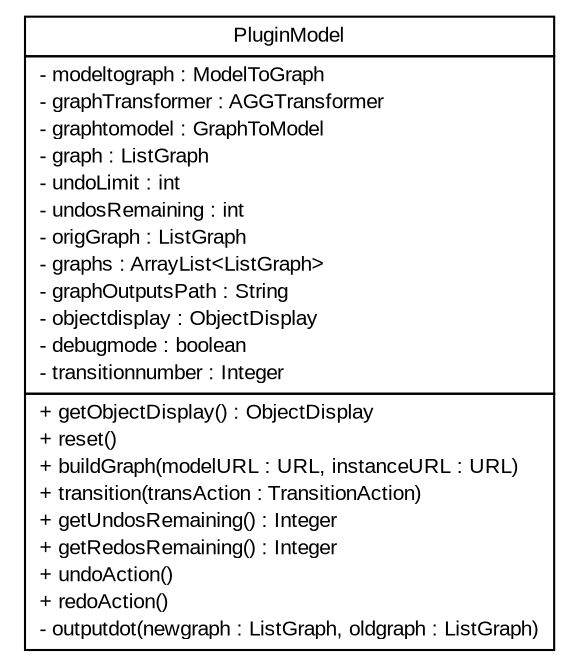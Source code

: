 #!/usr/local/bin/dot
#
# Class diagram 
# Generated by UMLGraph version 5.2 (http://www.umlgraph.org/)
#

digraph G {
	edge [fontname="arial",fontsize=10,labelfontname="arial",labelfontsize=10];
	node [fontname="arial",fontsize=10,shape=plaintext];
	nodesep=0.25;
	ranksep=0.5;
	// model.PluginModel
	c2395 [label=<<table title="model.PluginModel" border="0" cellborder="1" cellspacing="0" cellpadding="2" port="p" href="./PluginModel.html">
		<tr><td><table border="0" cellspacing="0" cellpadding="1">
<tr><td align="center" balign="center"> PluginModel </td></tr>
		</table></td></tr>
		<tr><td><table border="0" cellspacing="0" cellpadding="1">
<tr><td align="left" balign="left"> - modeltograph : ModelToGraph </td></tr>
<tr><td align="left" balign="left"> - graphTransformer : AGGTransformer </td></tr>
<tr><td align="left" balign="left"> - graphtomodel : GraphToModel </td></tr>
<tr><td align="left" balign="left"> - graph : ListGraph </td></tr>
<tr><td align="left" balign="left"> - undoLimit : int </td></tr>
<tr><td align="left" balign="left"> - undosRemaining : int </td></tr>
<tr><td align="left" balign="left"> - origGraph : ListGraph </td></tr>
<tr><td align="left" balign="left"> - graphs : ArrayList&lt;ListGraph&gt; </td></tr>
<tr><td align="left" balign="left"> - graphOutputsPath : String </td></tr>
<tr><td align="left" balign="left"> - objectdisplay : ObjectDisplay </td></tr>
<tr><td align="left" balign="left"> - debugmode : boolean </td></tr>
<tr><td align="left" balign="left"> - transitionnumber : Integer </td></tr>
		</table></td></tr>
		<tr><td><table border="0" cellspacing="0" cellpadding="1">
<tr><td align="left" balign="left"> + getObjectDisplay() : ObjectDisplay </td></tr>
<tr><td align="left" balign="left"> + reset() </td></tr>
<tr><td align="left" balign="left"> + buildGraph(modelURL : URL, instanceURL : URL) </td></tr>
<tr><td align="left" balign="left"> + transition(transAction : TransitionAction) </td></tr>
<tr><td align="left" balign="left"> + getUndosRemaining() : Integer </td></tr>
<tr><td align="left" balign="left"> + getRedosRemaining() : Integer </td></tr>
<tr><td align="left" balign="left"> + undoAction() </td></tr>
<tr><td align="left" balign="left"> + redoAction() </td></tr>
<tr><td align="left" balign="left"> - outputdot(newgraph : ListGraph, oldgraph : ListGraph) </td></tr>
		</table></td></tr>
		</table>>, fontname="arial", fontcolor="black", fontsize=10.0];
}

